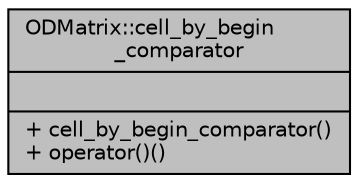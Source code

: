 digraph "ODMatrix::cell_by_begin_comparator"
{
  edge [fontname="Helvetica",fontsize="10",labelfontname="Helvetica",labelfontsize="10"];
  node [fontname="Helvetica",fontsize="10",shape=record];
  Node1 [label="{ODMatrix::cell_by_begin\l_comparator\n||+ cell_by_begin_comparator()\l+ operator()()\l}",height=0.2,width=0.4,color="black", fillcolor="grey75", style="filled", fontcolor="black"];
}
